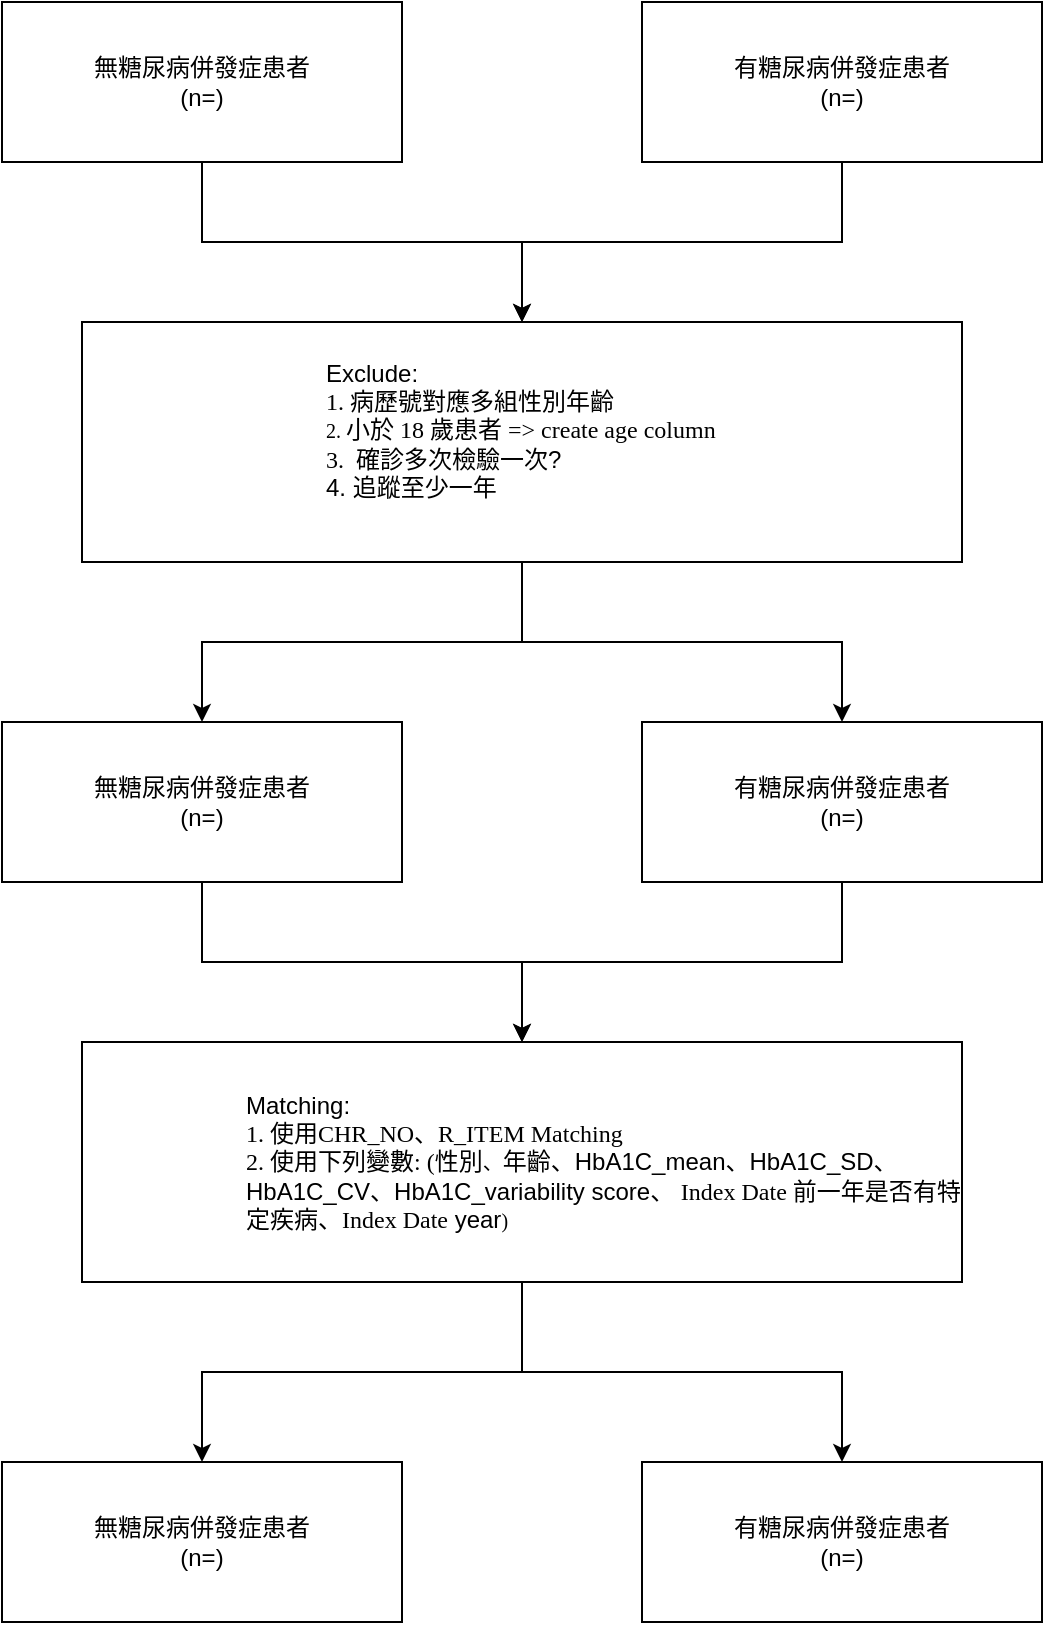 <mxfile version="24.4.4" type="device">
  <diagram name="第 1 页" id="3xM15-5e25fEDS3Bbd2N">
    <mxGraphModel dx="881" dy="394" grid="1" gridSize="10" guides="1" tooltips="1" connect="1" arrows="1" fold="1" page="1" pageScale="1" pageWidth="827" pageHeight="1169" math="0" shadow="0">
      <root>
        <mxCell id="0" />
        <mxCell id="1" parent="0" />
        <mxCell id="sAsD7aFiQbrTcGRVyL91-22" style="edgeStyle=orthogonalEdgeStyle;rounded=0;orthogonalLoop=1;jettySize=auto;html=1;" parent="1" source="-pWdXeYz840lx6kYOBsc-7" target="sAsD7aFiQbrTcGRVyL91-21" edge="1">
          <mxGeometry relative="1" as="geometry" />
        </mxCell>
        <mxCell id="sAsD7aFiQbrTcGRVyL91-23" style="edgeStyle=orthogonalEdgeStyle;rounded=0;orthogonalLoop=1;jettySize=auto;html=1;" parent="1" source="-pWdXeYz840lx6kYOBsc-7" target="sAsD7aFiQbrTcGRVyL91-20" edge="1">
          <mxGeometry relative="1" as="geometry" />
        </mxCell>
        <mxCell id="-pWdXeYz840lx6kYOBsc-7" value="&lt;blockquote style=&quot;margin: 0 0 0 40px; border: none; padding: 0px;&quot;&gt;&lt;blockquote style=&quot;margin: 0 0 0 40px; border: none; padding: 0px;&quot;&gt;&lt;blockquote style=&quot;margin: 0 0 0 40px; border: none; padding: 0px;&quot;&gt;&lt;span style=&quot;background-color: initial;&quot;&gt;Exclude:&lt;/span&gt;&lt;/blockquote&gt;&lt;/blockquote&gt;&lt;blockquote style=&quot;margin: 0 0 0 40px; border: none; padding: 0px;&quot;&gt;&lt;blockquote style=&quot;margin: 0 0 0 40px; border: none; padding: 0px;&quot;&gt;&lt;span style=&quot;background-color: initial; font-family: 新細明體, serif; text-indent: -18pt;&quot;&gt;1. 病歷號對應多組性別年齡&lt;/span&gt;&lt;/blockquote&gt;&lt;/blockquote&gt;&lt;blockquote style=&quot;margin: 0 0 0 40px; border: none; padding: 0px;&quot;&gt;&lt;blockquote style=&quot;margin: 0 0 0 40px; border: none; padding: 0px;&quot;&gt;&lt;span style=&quot;background-color: initial; text-indent: -18pt;&quot;&gt;&lt;font size=&quot;1&quot; face=&quot;Times New Roman&quot;&gt;2.&amp;nbsp;&lt;/font&gt;&lt;/span&gt;&lt;span style=&quot;background-color: initial; text-indent: -18pt; font-family: 新細明體, serif;&quot;&gt;小於&lt;/span&gt;&lt;span style=&quot;background-color: initial; text-indent: -18pt; font-family: &amp;quot;Arial Unicode MS&amp;quot;;&quot;&gt; 18 &lt;/span&gt;&lt;span style=&quot;background-color: initial; text-indent: -18pt; font-family: 新細明體, serif;&quot;&gt;歲患者 =&amp;gt; create age column&lt;br&gt;&lt;/span&gt;&lt;/blockquote&gt;&lt;/blockquote&gt;&lt;blockquote style=&quot;margin: 0 0 0 40px; border: none; padding: 0px;&quot;&gt;&lt;blockquote style=&quot;margin: 0 0 0 40px; border: none; padding: 0px;&quot;&gt;&lt;span style=&quot;background-color: initial; text-indent: -18pt; font-family: 新細明體, serif;&quot;&gt;3.&amp;nbsp; 確診多次檢驗一次&lt;/span&gt;&lt;span style=&quot;background-color: initial; text-indent: -18pt;&quot;&gt;?&lt;/span&gt;&lt;/blockquote&gt;&lt;/blockquote&gt;&lt;blockquote style=&quot;margin: 0 0 0 40px; border: none; padding: 0px;&quot;&gt;&lt;blockquote style=&quot;margin: 0 0 0 40px; border: none; padding: 0px;&quot;&gt;&lt;div&gt;&lt;span style=&quot;background-color: initial; text-indent: -18pt; font-variant-numeric: normal; font-variant-east-asian: normal; font-variant-alternates: normal; font-kerning: auto; font-optical-sizing: auto; font-feature-settings: normal; font-variation-settings: normal; font-variant-position: normal; font-stretch: normal; line-height: normal;&quot;&gt;4.&amp;nbsp;&lt;/span&gt;&lt;span style=&quot;background-color: initial; text-indent: -18pt; font-family: 新細明體, serif;&quot;&gt;追蹤至少一年&lt;/span&gt;&lt;/div&gt;&lt;/blockquote&gt;&lt;/blockquote&gt;&lt;/blockquote&gt;&lt;div&gt;&lt;div&gt;&lt;div&gt;&lt;p style=&quot;margin-left:36.0pt;text-indent:-18.0pt;mso-list:l0 level1 lfo1&quot; class=&quot;MsoNormal&quot;&gt;&lt;/p&gt;&lt;/div&gt;&lt;/div&gt;&lt;/div&gt;" style="rounded=0;whiteSpace=wrap;html=1;align=left;" parent="1" vertex="1">
          <mxGeometry x="200" y="200" width="440" height="120" as="geometry" />
        </mxCell>
        <mxCell id="sAsD7aFiQbrTcGRVyL91-19" style="edgeStyle=orthogonalEdgeStyle;rounded=0;orthogonalLoop=1;jettySize=auto;html=1;" parent="1" source="wnqdbfKmsMn4LfMNQnRy-1" target="-pWdXeYz840lx6kYOBsc-7" edge="1">
          <mxGeometry relative="1" as="geometry" />
        </mxCell>
        <mxCell id="wnqdbfKmsMn4LfMNQnRy-1" value="有糖尿病併發症患者&lt;div&gt;(n=)&lt;/div&gt;" style="rounded=0;whiteSpace=wrap;html=1;" parent="1" vertex="1">
          <mxGeometry x="480" y="40" width="200" height="80" as="geometry" />
        </mxCell>
        <mxCell id="sAsD7aFiQbrTcGRVyL91-1" style="edgeStyle=orthogonalEdgeStyle;rounded=0;orthogonalLoop=1;jettySize=auto;html=1;" parent="1" source="uECSBIAvJJYsoIraeoBA-1" target="-pWdXeYz840lx6kYOBsc-7" edge="1">
          <mxGeometry relative="1" as="geometry">
            <mxPoint x="140" y="180" as="targetPoint" />
          </mxGeometry>
        </mxCell>
        <mxCell id="uECSBIAvJJYsoIraeoBA-1" value="無糖尿病併發症患者&lt;div&gt;(n=)&lt;/div&gt;" style="rounded=0;whiteSpace=wrap;html=1;" parent="1" vertex="1">
          <mxGeometry x="160" y="40" width="200" height="80" as="geometry" />
        </mxCell>
        <mxCell id="sAsD7aFiQbrTcGRVyL91-29" style="edgeStyle=orthogonalEdgeStyle;rounded=0;orthogonalLoop=1;jettySize=auto;html=1;" parent="1" source="sAsD7aFiQbrTcGRVyL91-9" target="sAsD7aFiQbrTcGRVyL91-27" edge="1">
          <mxGeometry relative="1" as="geometry" />
        </mxCell>
        <mxCell id="sAsD7aFiQbrTcGRVyL91-30" style="edgeStyle=orthogonalEdgeStyle;rounded=0;orthogonalLoop=1;jettySize=auto;html=1;" parent="1" source="sAsD7aFiQbrTcGRVyL91-9" target="sAsD7aFiQbrTcGRVyL91-26" edge="1">
          <mxGeometry relative="1" as="geometry" />
        </mxCell>
        <mxCell id="sAsD7aFiQbrTcGRVyL91-9" value="&lt;blockquote style=&quot;margin: 0 0 0 40px; border: none; padding: 0px;&quot;&gt;&lt;blockquote style=&quot;margin: 0 0 0 40px; border: none; padding: 0px;&quot;&gt;Matching:&lt;/blockquote&gt;&lt;blockquote style=&quot;margin: 0 0 0 40px; border: none; padding: 0px;&quot;&gt;&lt;div&gt;&lt;span style=&quot;text-indent: -18pt; background-color: initial; font-family: &amp;quot;Arial Unicode MS&amp;quot;;&quot;&gt;1. 使用&lt;/span&gt;&lt;span style=&quot;text-indent: -18pt; background-color: initial; font-family: &amp;quot;Arial Unicode MS&amp;quot;;&quot; lang=&quot;EN-US&quot;&gt;CHR_NO&lt;/span&gt;&lt;span style=&quot;text-indent: -18pt; background-color: initial; font-family: 新細明體, serif;&quot;&gt;、&lt;/span&gt;&lt;span style=&quot;text-indent: -18pt; background-color: initial; font-family: &amp;quot;Arial Unicode MS&amp;quot;;&quot; lang=&quot;EN-US&quot;&gt;R_ITEM&lt;/span&gt;&lt;span style=&quot;text-indent: -18pt; background-color: initial; font-family: 新細明體, serif;&quot; lang=&quot;EN-US&quot;&gt; &lt;/span&gt;&lt;span style=&quot;text-indent: -18pt; background-color: initial; font-family: &amp;quot;Arial Unicode MS&amp;quot;;&quot; lang=&quot;EN-US&quot;&gt;Matching&lt;/span&gt;&lt;/div&gt;&lt;/blockquote&gt;&lt;blockquote style=&quot;margin: 0 0 0 40px; border: none; padding: 0px;&quot;&gt;&lt;div&gt;&lt;span style=&quot;text-indent: -18pt; background-color: initial; font-family: &amp;quot;Arial Unicode MS&amp;quot;;&quot;&gt;2. 使用下列變數:&lt;/span&gt;&lt;font style=&quot;text-indent: -18pt; background-color: initial;&quot; face=&quot;Times New Roman&quot;&gt;&amp;nbsp;(&lt;/font&gt;&lt;span style=&quot;text-indent: -18pt; background-color: initial; font-family: &amp;quot;Arial Unicode MS&amp;quot;;&quot;&gt;性別&lt;/span&gt;&lt;span style=&quot;text-indent: -18pt; background-color: initial;&quot;&gt;&lt;font size=&quot;1&quot; face=&quot;Times New Roman&quot;&gt;、&lt;/font&gt;&lt;/span&gt;&lt;span style=&quot;text-indent: -18pt; background-color: initial; font-family: &amp;quot;Arial Unicode MS&amp;quot;;&quot;&gt;年齡、&lt;/span&gt;&lt;span style=&quot;text-indent: -18pt; background-color: initial;&quot;&gt;HbA1C_mean、&lt;/span&gt;&lt;span style=&quot;text-indent: -18pt; background-color: initial;&quot;&gt;HbA1C_SD、&lt;/span&gt;&lt;span style=&quot;text-indent: -18pt; background-color: initial;&quot;&gt;HbA1C_CV、&lt;/span&gt;&lt;span style=&quot;text-indent: -18pt; background-color: initial;&quot;&gt;HbA1C_variability score、&amp;nbsp;&lt;/span&gt;&lt;span style=&quot;text-indent: -18pt; background-color: initial; font-family: &amp;quot;Arial Unicode MS&amp;quot;;&quot; lang=&quot;EN-US&quot;&gt;Index Date&amp;nbsp;&lt;/span&gt;&lt;span style=&quot;text-indent: -18pt; background-color: initial; font-family: &amp;quot;Arial Unicode MS&amp;quot;;&quot;&gt;前一年&lt;/span&gt;&lt;span style=&quot;text-indent: -18pt; background-color: initial; font-family: 新細明體, serif;&quot;&gt;是否&lt;/span&gt;&lt;span style=&quot;text-indent: -18pt; background-color: initial; font-family: &amp;quot;Arial Unicode MS&amp;quot;;&quot;&gt;有特定疾病、&lt;/span&gt;&lt;span style=&quot;text-indent: -18pt; background-color: initial; font-family: &amp;quot;Arial Unicode MS&amp;quot;;&quot; lang=&quot;EN-US&quot;&gt;Index Date&lt;/span&gt;&lt;span style=&quot;text-indent: -18pt; background-color: initial;&quot; lang=&quot;EN-US&quot;&gt;&amp;nbsp;year&lt;/span&gt;&lt;span style=&quot;text-indent: -18pt; background-color: initial; font-size: x-small; font-family: &amp;quot;Times New Roman&amp;quot;;&quot;&gt;)&lt;/span&gt;&lt;/div&gt;&lt;/blockquote&gt;&lt;/blockquote&gt;" style="rounded=0;whiteSpace=wrap;html=1;align=left;" parent="1" vertex="1">
          <mxGeometry x="200" y="560" width="440" height="120" as="geometry" />
        </mxCell>
        <mxCell id="sAsD7aFiQbrTcGRVyL91-25" style="edgeStyle=orthogonalEdgeStyle;rounded=0;orthogonalLoop=1;jettySize=auto;html=1;" parent="1" source="sAsD7aFiQbrTcGRVyL91-20" target="sAsD7aFiQbrTcGRVyL91-9" edge="1">
          <mxGeometry relative="1" as="geometry" />
        </mxCell>
        <mxCell id="sAsD7aFiQbrTcGRVyL91-20" value="有糖尿病併發症患者&lt;div&gt;(n=)&lt;/div&gt;" style="rounded=0;whiteSpace=wrap;html=1;" parent="1" vertex="1">
          <mxGeometry x="480" y="400" width="200" height="80" as="geometry" />
        </mxCell>
        <mxCell id="sAsD7aFiQbrTcGRVyL91-24" style="edgeStyle=orthogonalEdgeStyle;rounded=0;orthogonalLoop=1;jettySize=auto;html=1;" parent="1" source="sAsD7aFiQbrTcGRVyL91-21" target="sAsD7aFiQbrTcGRVyL91-9" edge="1">
          <mxGeometry relative="1" as="geometry" />
        </mxCell>
        <mxCell id="sAsD7aFiQbrTcGRVyL91-21" value="無糖尿病併發症患者&lt;div&gt;(n=)&lt;/div&gt;" style="rounded=0;whiteSpace=wrap;html=1;" parent="1" vertex="1">
          <mxGeometry x="160" y="400" width="200" height="80" as="geometry" />
        </mxCell>
        <mxCell id="sAsD7aFiQbrTcGRVyL91-26" value="有糖尿病併發症患者&lt;div&gt;(n=)&lt;/div&gt;" style="rounded=0;whiteSpace=wrap;html=1;" parent="1" vertex="1">
          <mxGeometry x="480" y="770" width="200" height="80" as="geometry" />
        </mxCell>
        <mxCell id="sAsD7aFiQbrTcGRVyL91-27" value="無糖尿病併發症患者&lt;div&gt;(n=)&lt;/div&gt;" style="rounded=0;whiteSpace=wrap;html=1;" parent="1" vertex="1">
          <mxGeometry x="160" y="770" width="200" height="80" as="geometry" />
        </mxCell>
      </root>
    </mxGraphModel>
  </diagram>
</mxfile>
